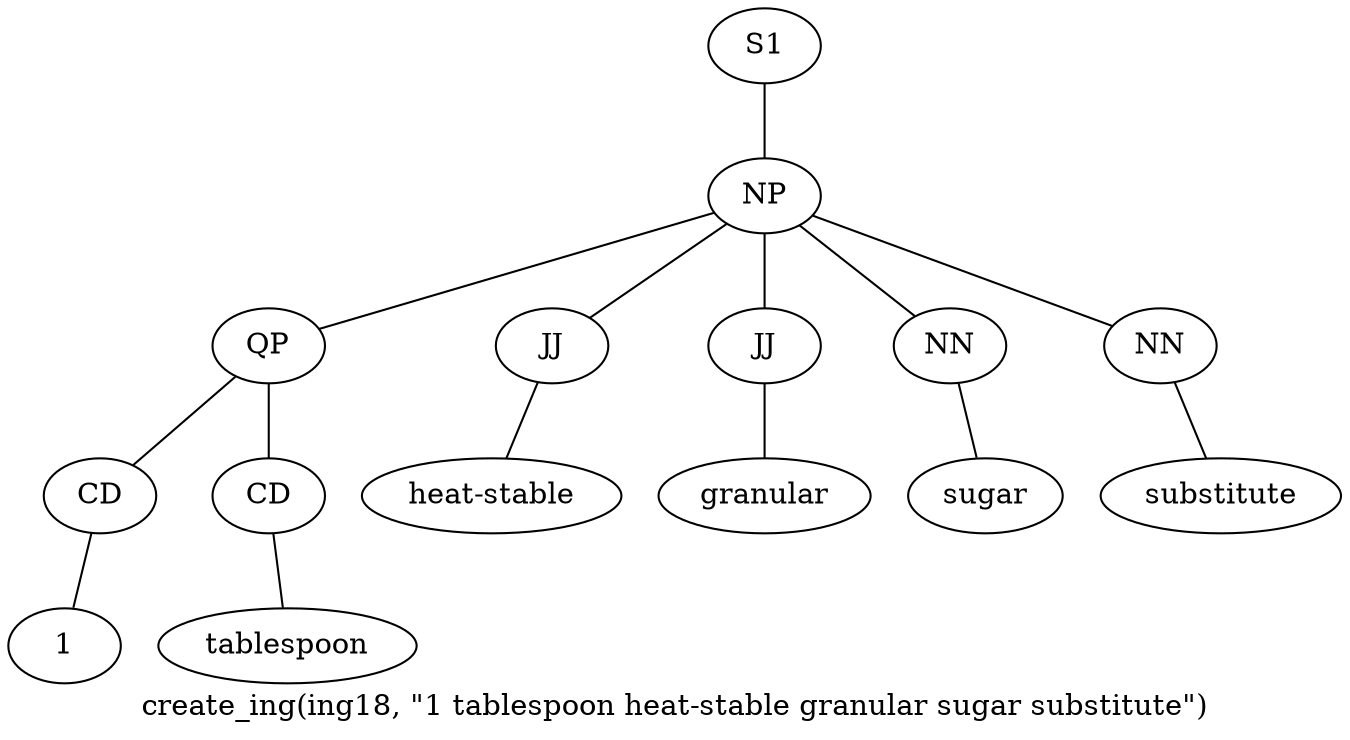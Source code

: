 graph SyntaxGraph {
	label = "create_ing(ing18, \"1 tablespoon heat-stable granular sugar substitute\")";
	Node0 [label="S1"];
	Node1 [label="NP"];
	Node2 [label="QP"];
	Node3 [label="CD"];
	Node4 [label="1"];
	Node5 [label="CD"];
	Node6 [label="tablespoon"];
	Node7 [label="JJ"];
	Node8 [label="heat-stable"];
	Node9 [label="JJ"];
	Node10 [label="granular"];
	Node11 [label="NN"];
	Node12 [label="sugar"];
	Node13 [label="NN"];
	Node14 [label="substitute"];

	Node0 -- Node1;
	Node1 -- Node2;
	Node1 -- Node7;
	Node1 -- Node9;
	Node1 -- Node11;
	Node1 -- Node13;
	Node2 -- Node3;
	Node2 -- Node5;
	Node3 -- Node4;
	Node5 -- Node6;
	Node7 -- Node8;
	Node9 -- Node10;
	Node11 -- Node12;
	Node13 -- Node14;
}